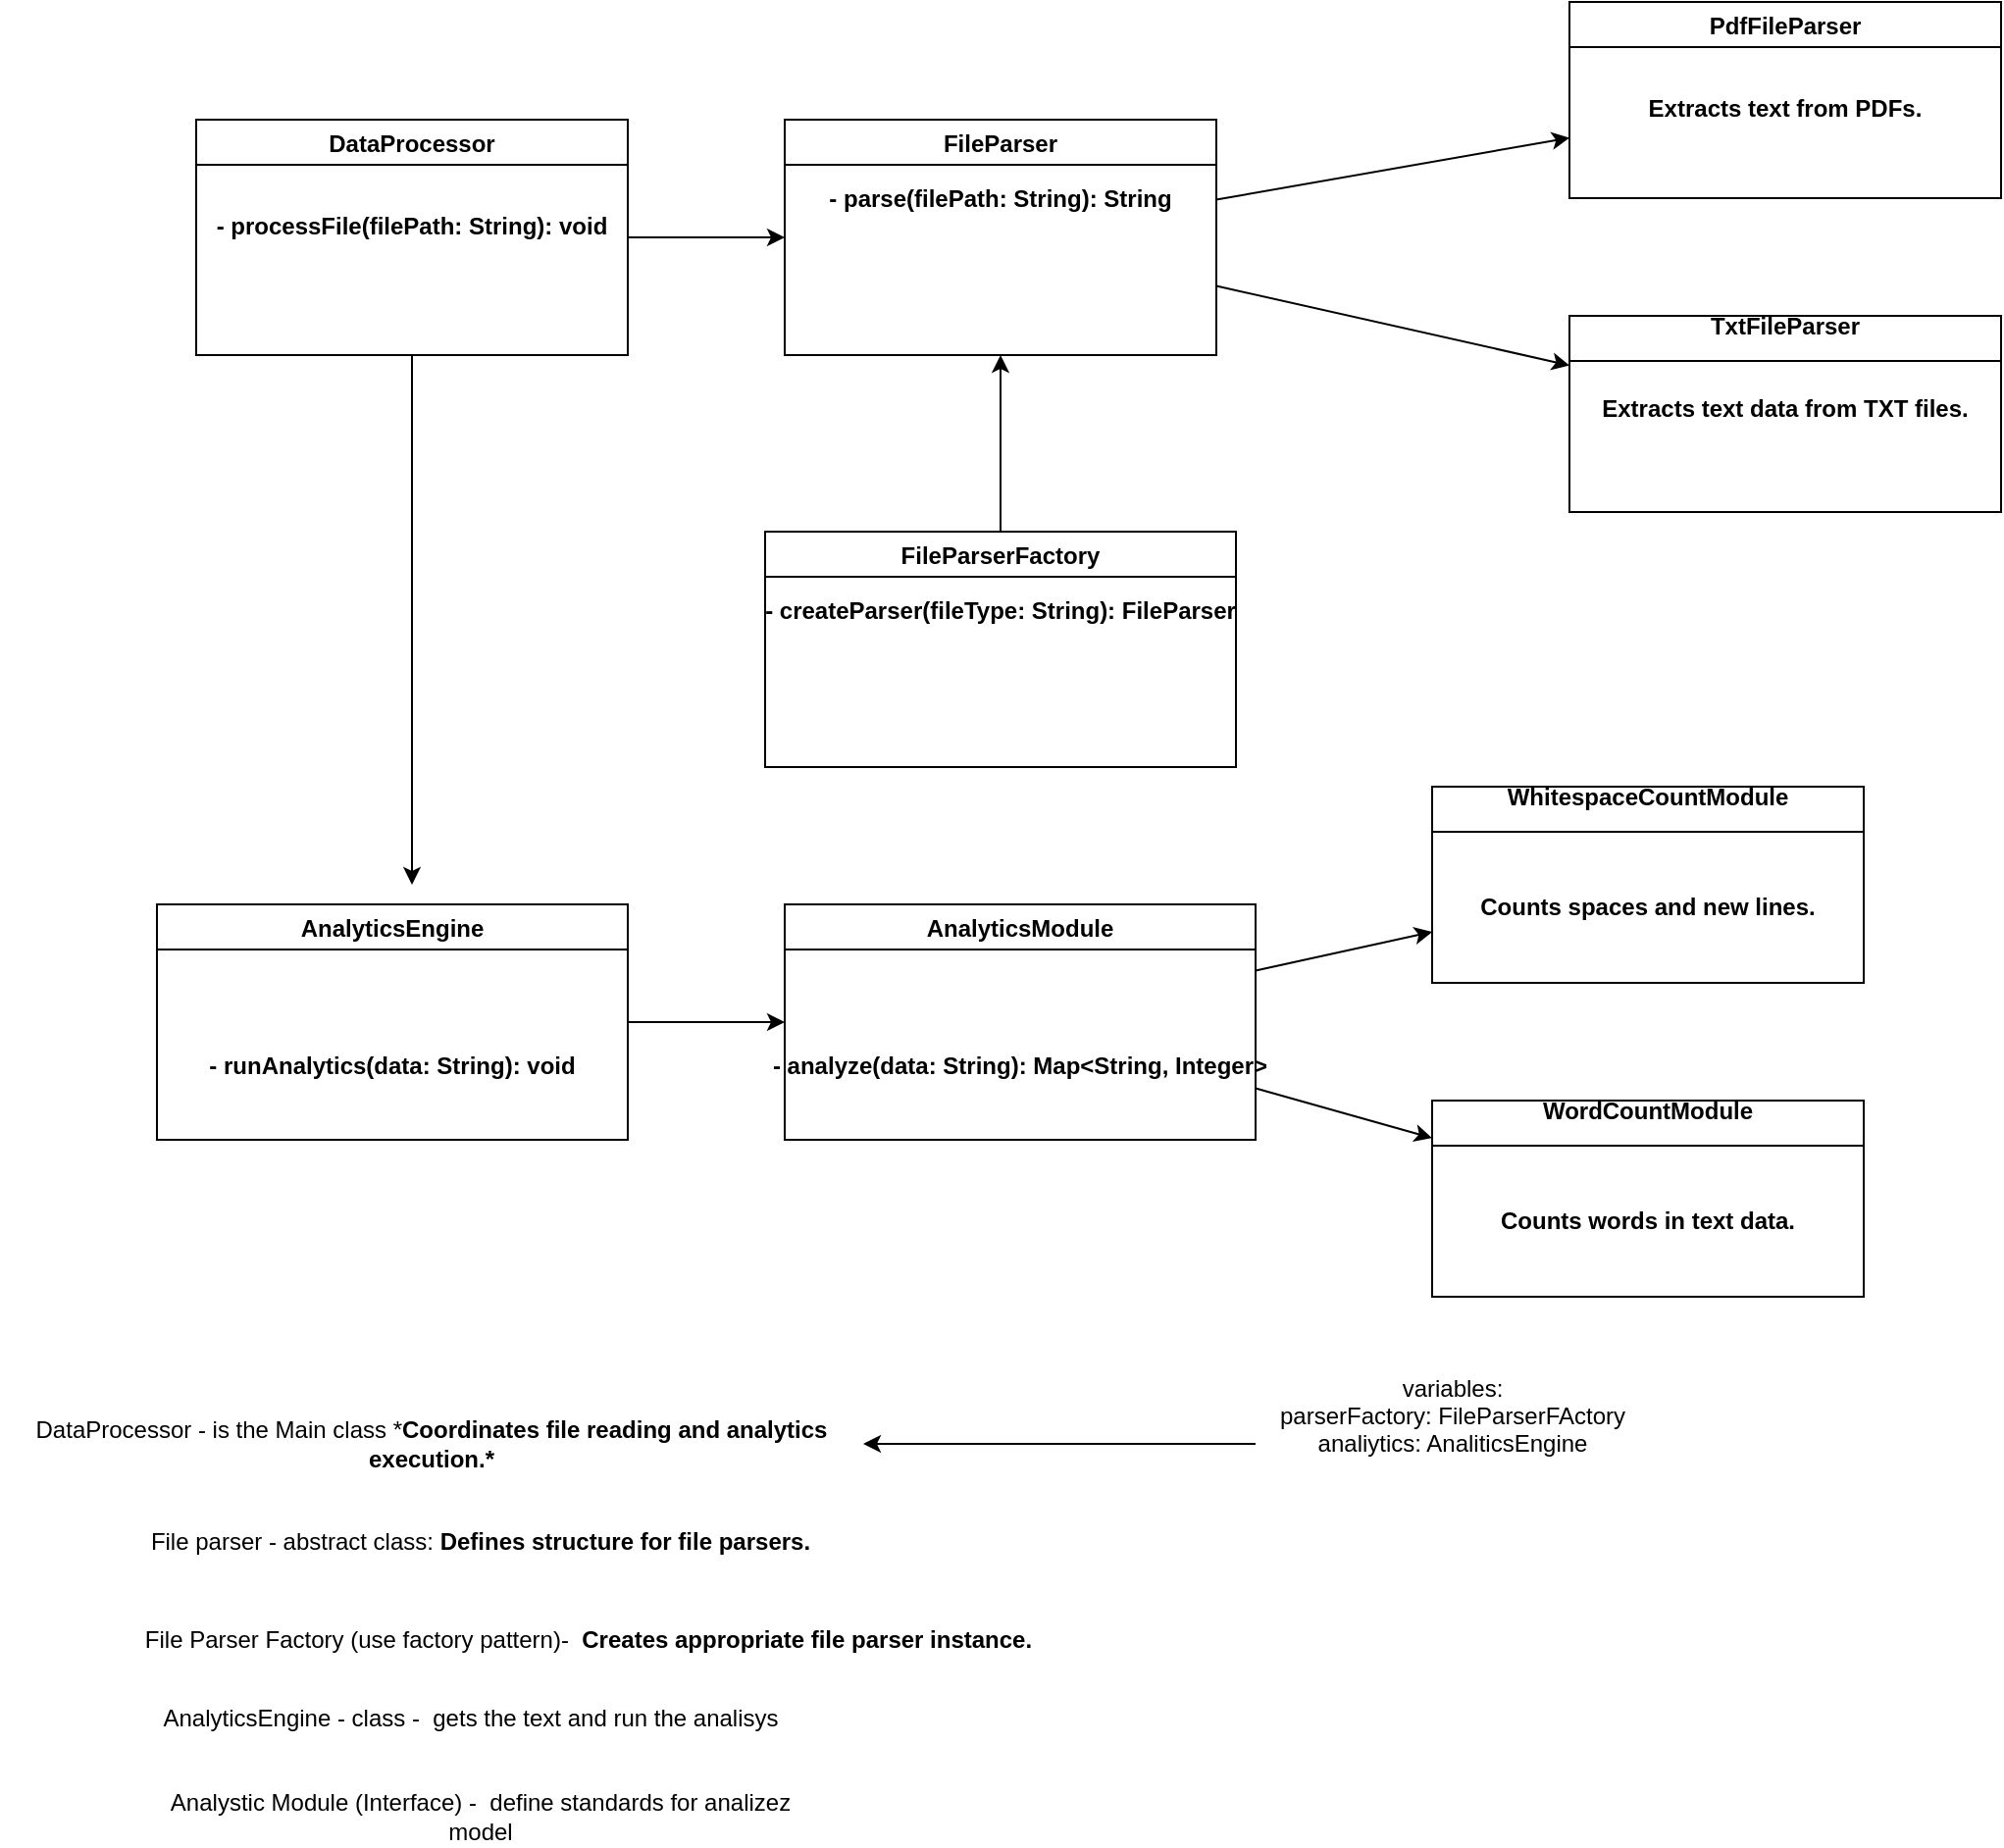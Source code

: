 <mxfile version="26.0.10">
  <diagram name="Pagină-1" id="Id-U5bHaxcVy48LAB3d7">
    <mxGraphModel dx="2261" dy="784" grid="1" gridSize="10" guides="1" tooltips="1" connect="1" arrows="1" fold="1" page="1" pageScale="1" pageWidth="827" pageHeight="1169" math="0" shadow="0">
      <root>
        <mxCell id="0" />
        <mxCell id="1" parent="0" />
        <mxCell id="EnHfTnYO6GmeN_XIfvb6-1" value="&#xa;&#xa;&#xa;DataProcessor&#xa;&#xa;&#xa;- processFile(filePath: String): void" style="swimlane" vertex="1" parent="1">
          <mxGeometry x="20" y="100" width="220" height="120" as="geometry" />
        </mxCell>
        <mxCell id="EnHfTnYO6GmeN_XIfvb6-2" value="&#xa;&#xa;FileParser&#xa;&#xa;- parse(filePath: String): String" style="swimlane" vertex="1" parent="1">
          <mxGeometry x="320" y="100" width="220" height="120" as="geometry" />
        </mxCell>
        <mxCell id="EnHfTnYO6GmeN_XIfvb6-3" value="&#xa;&#xa;TxtFileParser&#xa;&#xa;&#xa;Extracts text data from TXT files." style="swimlane" vertex="1" parent="1">
          <mxGeometry x="720" y="200" width="220" height="100" as="geometry" />
        </mxCell>
        <mxCell id="EnHfTnYO6GmeN_XIfvb6-4" value="&#xa;&#xa;&#xa;PdfFileParser&#xa;&#xa;&#xa;Extracts text from PDFs." style="swimlane" vertex="1" parent="1">
          <mxGeometry x="720" y="40" width="220" height="100" as="geometry" />
        </mxCell>
        <mxCell id="EnHfTnYO6GmeN_XIfvb6-5" value="&#xa;&#xa;FileParserFactory&#xa;&#xa;- createParser(fileType: String): FileParser" style="swimlane" vertex="1" parent="1">
          <mxGeometry x="310" y="310" width="240" height="120" as="geometry" />
        </mxCell>
        <mxCell id="EnHfTnYO6GmeN_XIfvb6-6" value="&#xa;&#xa;&#xa;&#xa;&#xa;AnalyticsEngine&#xa;&#xa;&#xa;&#xa;&#xa;- runAnalytics(data: String): void" style="swimlane" vertex="1" parent="1">
          <mxGeometry y="500" width="240" height="120" as="geometry" />
        </mxCell>
        <mxCell id="EnHfTnYO6GmeN_XIfvb6-7" value="&#xa;&#xa;&#xa;&#xa;&#xa;AnalyticsModule&#xa;&#xa;&#xa;&#xa;&#xa;- analyze(data: String): Map&lt;String, Integer&gt;" style="swimlane;startSize=23;" vertex="1" parent="1">
          <mxGeometry x="320" y="500" width="240" height="120" as="geometry" />
        </mxCell>
        <mxCell id="EnHfTnYO6GmeN_XIfvb6-8" value="&#xa;&#xa;&#xa;WordCountModule&#xa;&#xa;&#xa;&#xa;Counts words in text data." style="swimlane" vertex="1" parent="1">
          <mxGeometry x="650" y="600" width="220" height="100" as="geometry" />
        </mxCell>
        <mxCell id="EnHfTnYO6GmeN_XIfvb6-9" value="&#xa;&#xa;&#xa;WhitespaceCountModule&#xa;&#xa;&#xa;&#xa;Counts spaces and new lines." style="swimlane" vertex="1" parent="1">
          <mxGeometry x="650" y="440" width="220" height="100" as="geometry" />
        </mxCell>
        <mxCell id="EnHfTnYO6GmeN_XIfvb6-10" edge="1" parent="1" source="EnHfTnYO6GmeN_XIfvb6-1" target="EnHfTnYO6GmeN_XIfvb6-2">
          <mxGeometry relative="1" as="geometry" />
        </mxCell>
        <mxCell id="EnHfTnYO6GmeN_XIfvb6-11" edge="1" parent="1" source="EnHfTnYO6GmeN_XIfvb6-2" target="EnHfTnYO6GmeN_XIfvb6-3">
          <mxGeometry relative="1" as="geometry" />
        </mxCell>
        <mxCell id="EnHfTnYO6GmeN_XIfvb6-12" edge="1" parent="1" source="EnHfTnYO6GmeN_XIfvb6-2" target="EnHfTnYO6GmeN_XIfvb6-4">
          <mxGeometry relative="1" as="geometry" />
        </mxCell>
        <mxCell id="EnHfTnYO6GmeN_XIfvb6-13" edge="1" parent="1" source="EnHfTnYO6GmeN_XIfvb6-5" target="EnHfTnYO6GmeN_XIfvb6-2">
          <mxGeometry relative="1" as="geometry" />
        </mxCell>
        <mxCell id="EnHfTnYO6GmeN_XIfvb6-14" edge="1" parent="1" source="EnHfTnYO6GmeN_XIfvb6-6" target="EnHfTnYO6GmeN_XIfvb6-7">
          <mxGeometry relative="1" as="geometry" />
        </mxCell>
        <mxCell id="EnHfTnYO6GmeN_XIfvb6-15" edge="1" parent="1" source="EnHfTnYO6GmeN_XIfvb6-7" target="EnHfTnYO6GmeN_XIfvb6-8">
          <mxGeometry relative="1" as="geometry" />
        </mxCell>
        <mxCell id="EnHfTnYO6GmeN_XIfvb6-16" edge="1" parent="1" source="EnHfTnYO6GmeN_XIfvb6-7" target="EnHfTnYO6GmeN_XIfvb6-9">
          <mxGeometry relative="1" as="geometry" />
        </mxCell>
        <mxCell id="EnHfTnYO6GmeN_XIfvb6-17" value="DataProcessor - is the Main class *&lt;span style=&quot;font-weight: 700; text-wrap-mode: nowrap;&quot;&gt;Coordinates file reading and analytics execution.*&lt;/span&gt;" style="text;html=1;align=center;verticalAlign=middle;whiteSpace=wrap;rounded=0;labelPosition=center;verticalLabelPosition=middle;" vertex="1" parent="1">
          <mxGeometry x="-80" y="760" width="440" height="30" as="geometry" />
        </mxCell>
        <mxCell id="EnHfTnYO6GmeN_XIfvb6-18" value="File parser - abstract class:&amp;nbsp;&lt;span style=&quot;font-weight: 700; text-wrap-mode: nowrap;&quot;&gt;Defines structure for file parsers.&lt;/span&gt;" style="text;html=1;align=center;verticalAlign=middle;whiteSpace=wrap;rounded=0;" vertex="1" parent="1">
          <mxGeometry x="-5" y="810" width="340" height="30" as="geometry" />
        </mxCell>
        <mxCell id="EnHfTnYO6GmeN_XIfvb6-19" value="File Parser Factory (use factory pattern)-&amp;nbsp;&amp;nbsp;&lt;span style=&quot;font-weight: 700; text-wrap-mode: nowrap;&quot;&gt;Creates appropriate file parser instance.&lt;/span&gt;" style="text;html=1;align=center;verticalAlign=middle;whiteSpace=wrap;rounded=0;" vertex="1" parent="1">
          <mxGeometry x="-40" y="860" width="520" height="30" as="geometry" />
        </mxCell>
        <mxCell id="EnHfTnYO6GmeN_XIfvb6-20" value="AnalyticsEngine - class -&amp;nbsp; gets the text and run the analisys" style="text;html=1;align=center;verticalAlign=middle;whiteSpace=wrap;rounded=0;" vertex="1" parent="1">
          <mxGeometry x="-60" y="900" width="440" height="30" as="geometry" />
        </mxCell>
        <mxCell id="EnHfTnYO6GmeN_XIfvb6-21" value="Analystic Module (Interface) -&amp;nbsp; define standards for analizez model" style="text;html=1;align=center;verticalAlign=middle;whiteSpace=wrap;rounded=0;" vertex="1" parent="1">
          <mxGeometry y="950" width="330" height="30" as="geometry" />
        </mxCell>
        <mxCell id="EnHfTnYO6GmeN_XIfvb6-22" style="edgeStyle=orthogonalEdgeStyle;rounded=0;orthogonalLoop=1;jettySize=auto;html=1;exitX=0.5;exitY=1;exitDx=0;exitDy=0;" edge="1" parent="1" source="EnHfTnYO6GmeN_XIfvb6-1">
          <mxGeometry relative="1" as="geometry">
            <mxPoint x="130" y="490" as="targetPoint" />
          </mxGeometry>
        </mxCell>
        <mxCell id="EnHfTnYO6GmeN_XIfvb6-25" value="" style="edgeStyle=orthogonalEdgeStyle;rounded=0;orthogonalLoop=1;jettySize=auto;html=1;" edge="1" parent="1" source="EnHfTnYO6GmeN_XIfvb6-23" target="EnHfTnYO6GmeN_XIfvb6-17">
          <mxGeometry relative="1" as="geometry">
            <mxPoint x="420" y="775" as="targetPoint" />
          </mxGeometry>
        </mxCell>
        <mxCell id="EnHfTnYO6GmeN_XIfvb6-23" value="variables:&lt;br&gt;parserFactory: FileParserFActory&lt;div&gt;analiytics: AnaliticsEngine&lt;/div&gt;&lt;div&gt;&lt;br&gt;&lt;/div&gt;&lt;div&gt;&lt;br&gt;&lt;/div&gt;" style="text;html=1;align=center;verticalAlign=middle;resizable=0;points=[];autosize=1;strokeColor=none;fillColor=none;" vertex="1" parent="1">
          <mxGeometry x="560" y="730" width="200" height="90" as="geometry" />
        </mxCell>
      </root>
    </mxGraphModel>
  </diagram>
</mxfile>
